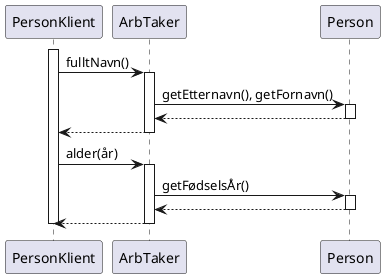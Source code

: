 @startuml
activate PersonKlient
PersonKlient -> ArbTaker : fulltNavn()
activate ArbTaker
ArbTaker -> Person : getEtternavn(), getFornavn()
activate Person
Person --> ArbTaker
deactivate Person
ArbTaker --> PersonKlient
deactivate ArbTaker

PersonKlient -> ArbTaker : alder(år)
activate ArbTaker
ArbTaker -> Person : getFødselsÅr()
activate Person
Person --> ArbTaker
deactivate Person
ArbTaker --> PersonKlient
deactivate ArbTaker
deactivate PersonKlient
@enduml